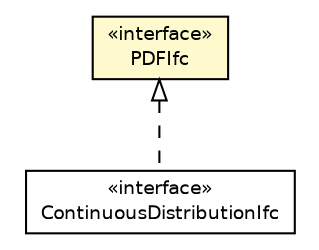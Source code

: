 #!/usr/local/bin/dot
#
# Class diagram 
# Generated by UMLGraph version 5.4 (http://www.umlgraph.org/)
#

digraph G {
	edge [fontname="Helvetica",fontsize=10,labelfontname="Helvetica",labelfontsize=10];
	node [fontname="Helvetica",fontsize=10,shape=plaintext];
	nodesep=0.25;
	ranksep=0.5;
	// jsl.utilities.random.distributions.PDFIfc
	c142027 [label=<<table title="jsl.utilities.random.distributions.PDFIfc" border="0" cellborder="1" cellspacing="0" cellpadding="2" port="p" bgcolor="lemonChiffon" href="./PDFIfc.html">
		<tr><td><table border="0" cellspacing="0" cellpadding="1">
<tr><td align="center" balign="center"> &#171;interface&#187; </td></tr>
<tr><td align="center" balign="center"> PDFIfc </td></tr>
		</table></td></tr>
		</table>>, URL="./PDFIfc.html", fontname="Helvetica", fontcolor="black", fontsize=9.0];
	// jsl.utilities.random.distributions.ContinuousDistributionIfc
	c142049 [label=<<table title="jsl.utilities.random.distributions.ContinuousDistributionIfc" border="0" cellborder="1" cellspacing="0" cellpadding="2" port="p" href="./ContinuousDistributionIfc.html">
		<tr><td><table border="0" cellspacing="0" cellpadding="1">
<tr><td align="center" balign="center"> &#171;interface&#187; </td></tr>
<tr><td align="center" balign="center"> ContinuousDistributionIfc </td></tr>
		</table></td></tr>
		</table>>, URL="./ContinuousDistributionIfc.html", fontname="Helvetica", fontcolor="black", fontsize=9.0];
	//jsl.utilities.random.distributions.ContinuousDistributionIfc implements jsl.utilities.random.distributions.PDFIfc
	c142027:p -> c142049:p [dir=back,arrowtail=empty,style=dashed];
}

